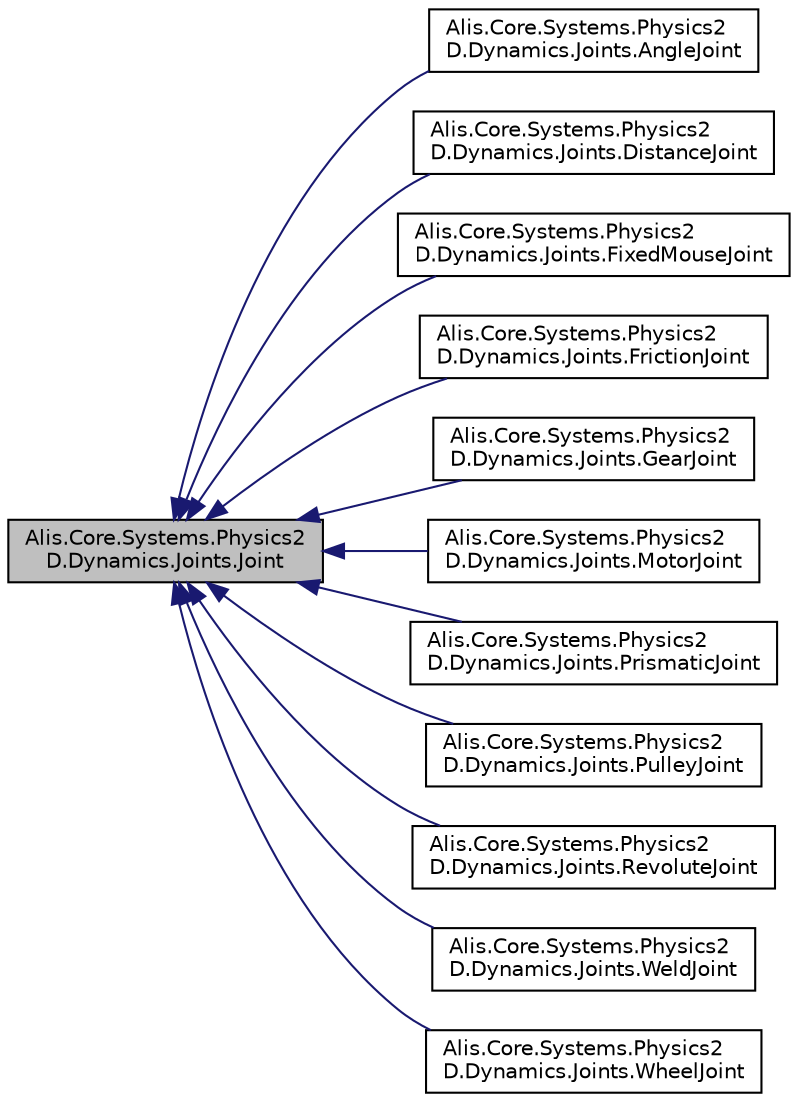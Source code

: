 digraph "Alis.Core.Systems.Physics2D.Dynamics.Joints.Joint"
{
 // LATEX_PDF_SIZE
  edge [fontname="Helvetica",fontsize="10",labelfontname="Helvetica",labelfontsize="10"];
  node [fontname="Helvetica",fontsize="10",shape=record];
  rankdir="LR";
  Node1 [label="Alis.Core.Systems.Physics2\lD.Dynamics.Joints.Joint",height=0.2,width=0.4,color="black", fillcolor="grey75", style="filled", fontcolor="black",tooltip="The joint class"];
  Node1 -> Node2 [dir="back",color="midnightblue",fontsize="10",style="solid",fontname="Helvetica"];
  Node2 [label="Alis.Core.Systems.Physics2\lD.Dynamics.Joints.AngleJoint",height=0.2,width=0.4,color="black", fillcolor="white", style="filled",URL="$class_alis_1_1_core_1_1_systems_1_1_physics2_d_1_1_dynamics_1_1_joints_1_1_angle_joint.html",tooltip="Maintains a fixed angle between two bodies"];
  Node1 -> Node3 [dir="back",color="midnightblue",fontsize="10",style="solid",fontname="Helvetica"];
  Node3 [label="Alis.Core.Systems.Physics2\lD.Dynamics.Joints.DistanceJoint",height=0.2,width=0.4,color="black", fillcolor="white", style="filled",URL="$class_alis_1_1_core_1_1_systems_1_1_physics2_d_1_1_dynamics_1_1_joints_1_1_distance_joint.html",tooltip="A distance joint constrains two points on two bodies to remain at a fixed distance from each other...."];
  Node1 -> Node4 [dir="back",color="midnightblue",fontsize="10",style="solid",fontname="Helvetica"];
  Node4 [label="Alis.Core.Systems.Physics2\lD.Dynamics.Joints.FixedMouseJoint",height=0.2,width=0.4,color="black", fillcolor="white", style="filled",URL="$class_alis_1_1_core_1_1_systems_1_1_physics2_d_1_1_dynamics_1_1_joints_1_1_fixed_mouse_joint.html",tooltip="A mouse joint is used to make a point on a body track a specified world point. This a soft constraint..."];
  Node1 -> Node5 [dir="back",color="midnightblue",fontsize="10",style="solid",fontname="Helvetica"];
  Node5 [label="Alis.Core.Systems.Physics2\lD.Dynamics.Joints.FrictionJoint",height=0.2,width=0.4,color="black", fillcolor="white", style="filled",URL="$class_alis_1_1_core_1_1_systems_1_1_physics2_d_1_1_dynamics_1_1_joints_1_1_friction_joint.html",tooltip="Friction joint. This is used for top-down friction. It provides 2D translational friction and angular..."];
  Node1 -> Node6 [dir="back",color="midnightblue",fontsize="10",style="solid",fontname="Helvetica"];
  Node6 [label="Alis.Core.Systems.Physics2\lD.Dynamics.Joints.GearJoint",height=0.2,width=0.4,color="black", fillcolor="white", style="filled",URL="$class_alis_1_1_core_1_1_systems_1_1_physics2_d_1_1_dynamics_1_1_joints_1_1_gear_joint.html",tooltip="A gear joint is used to connect two joints together. Either joint can be a revolute or prismatic join..."];
  Node1 -> Node7 [dir="back",color="midnightblue",fontsize="10",style="solid",fontname="Helvetica"];
  Node7 [label="Alis.Core.Systems.Physics2\lD.Dynamics.Joints.MotorJoint",height=0.2,width=0.4,color="black", fillcolor="white", style="filled",URL="$class_alis_1_1_core_1_1_systems_1_1_physics2_d_1_1_dynamics_1_1_joints_1_1_motor_joint.html",tooltip="A motor joint is used to control the relative motion between two bodies. A typical usage is to contro..."];
  Node1 -> Node8 [dir="back",color="midnightblue",fontsize="10",style="solid",fontname="Helvetica"];
  Node8 [label="Alis.Core.Systems.Physics2\lD.Dynamics.Joints.PrismaticJoint",height=0.2,width=0.4,color="black", fillcolor="white", style="filled",URL="$class_alis_1_1_core_1_1_systems_1_1_physics2_d_1_1_dynamics_1_1_joints_1_1_prismatic_joint.html",tooltip="A prismatic joint. This joint provides one degree of freedom: translation along an axis fixed in body..."];
  Node1 -> Node9 [dir="back",color="midnightblue",fontsize="10",style="solid",fontname="Helvetica"];
  Node9 [label="Alis.Core.Systems.Physics2\lD.Dynamics.Joints.PulleyJoint",height=0.2,width=0.4,color="black", fillcolor="white", style="filled",URL="$class_alis_1_1_core_1_1_systems_1_1_physics2_d_1_1_dynamics_1_1_joints_1_1_pulley_joint.html",tooltip="The pulley joint is connected to two bodies and two fixed world points. The pulley supports a ratio s..."];
  Node1 -> Node10 [dir="back",color="midnightblue",fontsize="10",style="solid",fontname="Helvetica"];
  Node10 [label="Alis.Core.Systems.Physics2\lD.Dynamics.Joints.RevoluteJoint",height=0.2,width=0.4,color="black", fillcolor="white", style="filled",URL="$class_alis_1_1_core_1_1_systems_1_1_physics2_d_1_1_dynamics_1_1_joints_1_1_revolute_joint.html",tooltip="A revolute joint constrains to bodies to share a common point while they are free to rotate about the..."];
  Node1 -> Node11 [dir="back",color="midnightblue",fontsize="10",style="solid",fontname="Helvetica"];
  Node11 [label="Alis.Core.Systems.Physics2\lD.Dynamics.Joints.WeldJoint",height=0.2,width=0.4,color="black", fillcolor="white", style="filled",URL="$class_alis_1_1_core_1_1_systems_1_1_physics2_d_1_1_dynamics_1_1_joints_1_1_weld_joint.html",tooltip="A weld joint essentially glues two bodies together. A weld joint may distort somewhat because the isl..."];
  Node1 -> Node12 [dir="back",color="midnightblue",fontsize="10",style="solid",fontname="Helvetica"];
  Node12 [label="Alis.Core.Systems.Physics2\lD.Dynamics.Joints.WheelJoint",height=0.2,width=0.4,color="black", fillcolor="white", style="filled",URL="$class_alis_1_1_core_1_1_systems_1_1_physics2_d_1_1_dynamics_1_1_joints_1_1_wheel_joint.html",tooltip="A wheel joint. This joint provides two degrees of freedom: translation along an axis fixed in bodyA a..."];
}
